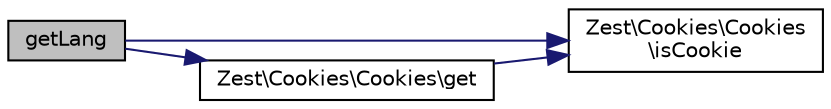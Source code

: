 digraph "getLang"
{
  edge [fontname="Helvetica",fontsize="10",labelfontname="Helvetica",labelfontsize="10"];
  node [fontname="Helvetica",fontsize="10",shape=record];
  rankdir="LR";
  Node7 [label="getLang",height=0.2,width=0.4,color="black", fillcolor="grey75", style="filled", fontcolor="black"];
  Node7 -> Node8 [color="midnightblue",fontsize="10",style="solid",fontname="Helvetica"];
  Node8 [label="Zest\\Cookies\\Cookies\l\\isCookie",height=0.2,width=0.4,color="black", fillcolor="white", style="filled",URL="$class_zest_1_1_cookies_1_1_cookies.html#ac6f668aff0e191a6077c7b2c1694d4cd"];
  Node7 -> Node9 [color="midnightblue",fontsize="10",style="solid",fontname="Helvetica"];
  Node9 [label="Zest\\Cookies\\Cookies\\get",height=0.2,width=0.4,color="black", fillcolor="white", style="filled",URL="$class_zest_1_1_cookies_1_1_cookies.html#af5ea6a083ddb07beb8a30dd32e309ceb"];
  Node9 -> Node8 [color="midnightblue",fontsize="10",style="solid",fontname="Helvetica"];
}

